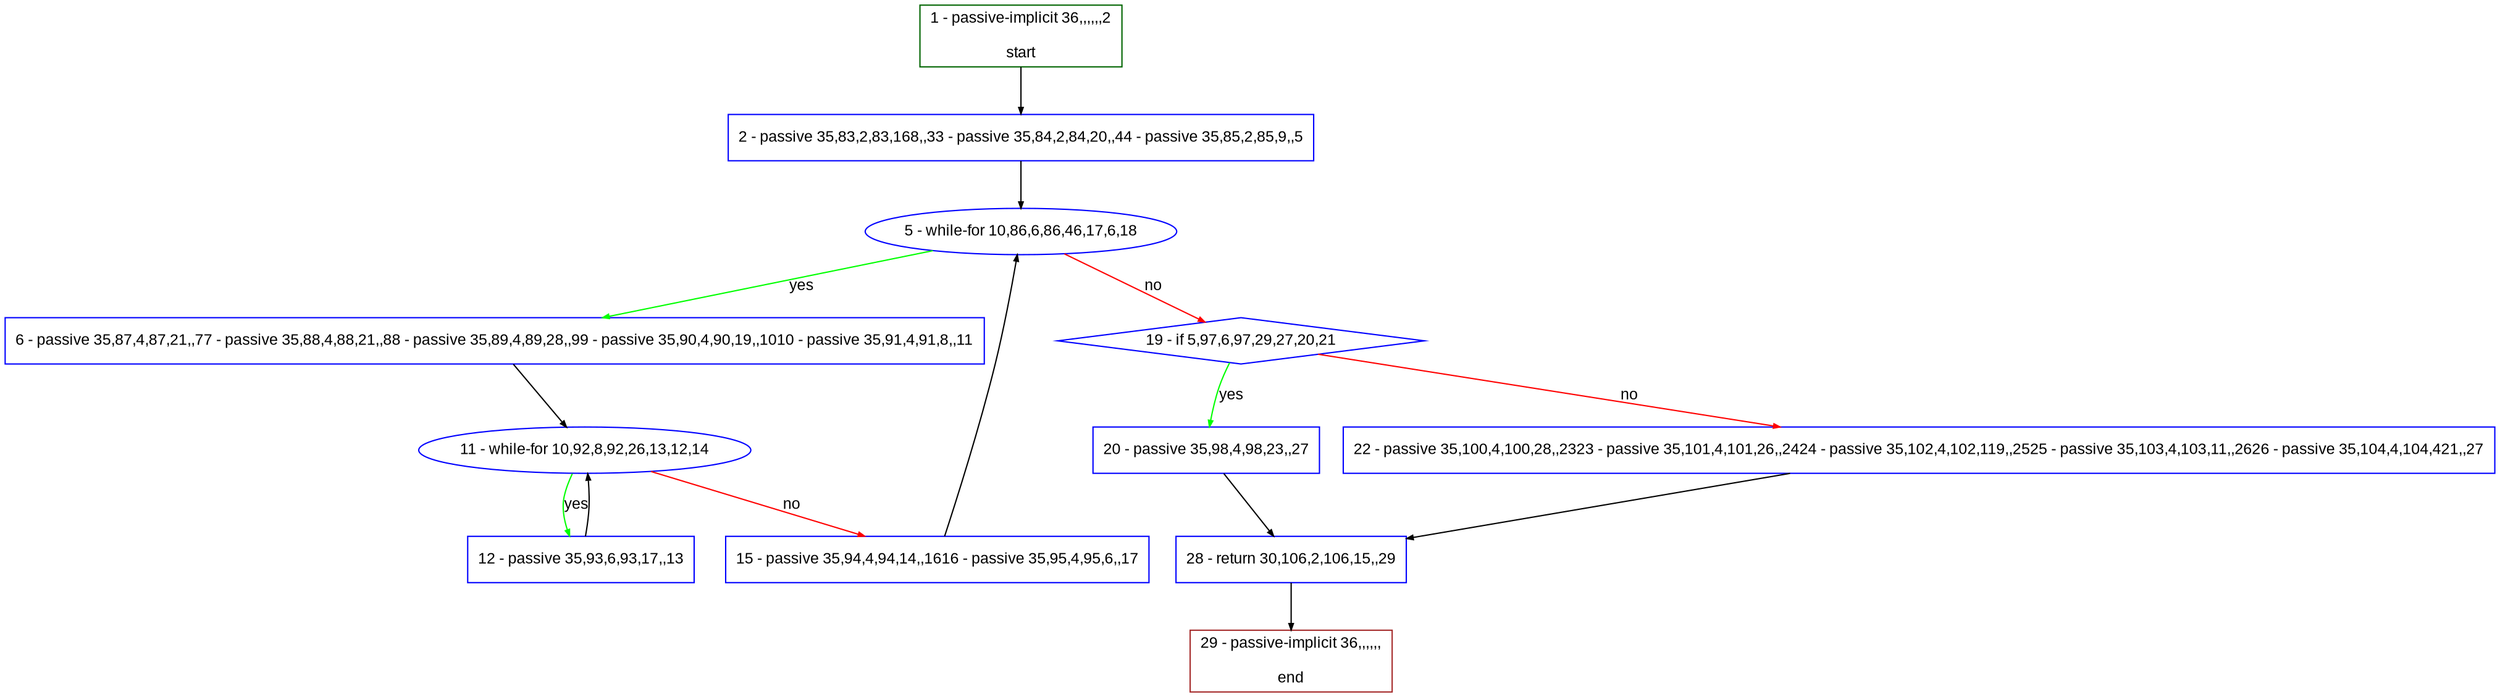 digraph "" {
  graph [pack="true", label="", fontsize="12", packmode="clust", fontname="Arial", fillcolor="#FFFFCC", bgcolor="white", style="rounded,filled", compound="true"];
  node [node_initialized="no", label="", color="grey", fontsize="12", fillcolor="white", fontname="Arial", style="filled", shape="rectangle", compound="true", fixedsize="false"];
  edge [fontcolor="black", arrowhead="normal", arrowtail="none", arrowsize="0.5", ltail="", label="", color="black", fontsize="12", lhead="", fontname="Arial", dir="forward", compound="true"];
  __N1 [label="2 - passive 35,83,2,83,168,,33 - passive 35,84,2,84,20,,44 - passive 35,85,2,85,9,,5", color="#0000ff", fillcolor="#ffffff", style="filled", shape="box"];
  __N2 [label="1 - passive-implicit 36,,,,,,2\n\nstart", color="#006400", fillcolor="#ffffff", style="filled", shape="box"];
  __N3 [label="5 - while-for 10,86,6,86,46,17,6,18", color="#0000ff", fillcolor="#ffffff", style="filled", shape="oval"];
  __N4 [label="6 - passive 35,87,4,87,21,,77 - passive 35,88,4,88,21,,88 - passive 35,89,4,89,28,,99 - passive 35,90,4,90,19,,1010 - passive 35,91,4,91,8,,11", color="#0000ff", fillcolor="#ffffff", style="filled", shape="box"];
  __N5 [label="19 - if 5,97,6,97,29,27,20,21", color="#0000ff", fillcolor="#ffffff", style="filled", shape="diamond"];
  __N6 [label="11 - while-for 10,92,8,92,26,13,12,14", color="#0000ff", fillcolor="#ffffff", style="filled", shape="oval"];
  __N7 [label="12 - passive 35,93,6,93,17,,13", color="#0000ff", fillcolor="#ffffff", style="filled", shape="box"];
  __N8 [label="15 - passive 35,94,4,94,14,,1616 - passive 35,95,4,95,6,,17", color="#0000ff", fillcolor="#ffffff", style="filled", shape="box"];
  __N9 [label="20 - passive 35,98,4,98,23,,27", color="#0000ff", fillcolor="#ffffff", style="filled", shape="box"];
  __N10 [label="22 - passive 35,100,4,100,28,,2323 - passive 35,101,4,101,26,,2424 - passive 35,102,4,102,119,,2525 - passive 35,103,4,103,11,,2626 - passive 35,104,4,104,421,,27", color="#0000ff", fillcolor="#ffffff", style="filled", shape="box"];
  __N11 [label="28 - return 30,106,2,106,15,,29", color="#0000ff", fillcolor="#ffffff", style="filled", shape="box"];
  __N12 [label="29 - passive-implicit 36,,,,,,\n\nend", color="#a52a2a", fillcolor="#ffffff", style="filled", shape="box"];
  __N2 -> __N1 [arrowhead="normal", arrowtail="none", color="#000000", label="", dir="forward"];
  __N1 -> __N3 [arrowhead="normal", arrowtail="none", color="#000000", label="", dir="forward"];
  __N3 -> __N4 [arrowhead="normal", arrowtail="none", color="#00ff00", label="yes", dir="forward"];
  __N3 -> __N5 [arrowhead="normal", arrowtail="none", color="#ff0000", label="no", dir="forward"];
  __N4 -> __N6 [arrowhead="normal", arrowtail="none", color="#000000", label="", dir="forward"];
  __N6 -> __N7 [arrowhead="normal", arrowtail="none", color="#00ff00", label="yes", dir="forward"];
  __N7 -> __N6 [arrowhead="normal", arrowtail="none", color="#000000", label="", dir="forward"];
  __N6 -> __N8 [arrowhead="normal", arrowtail="none", color="#ff0000", label="no", dir="forward"];
  __N8 -> __N3 [arrowhead="normal", arrowtail="none", color="#000000", label="", dir="forward"];
  __N5 -> __N9 [arrowhead="normal", arrowtail="none", color="#00ff00", label="yes", dir="forward"];
  __N5 -> __N10 [arrowhead="normal", arrowtail="none", color="#ff0000", label="no", dir="forward"];
  __N9 -> __N11 [arrowhead="normal", arrowtail="none", color="#000000", label="", dir="forward"];
  __N10 -> __N11 [arrowhead="normal", arrowtail="none", color="#000000", label="", dir="forward"];
  __N11 -> __N12 [arrowhead="normal", arrowtail="none", color="#000000", label="", dir="forward"];
}
